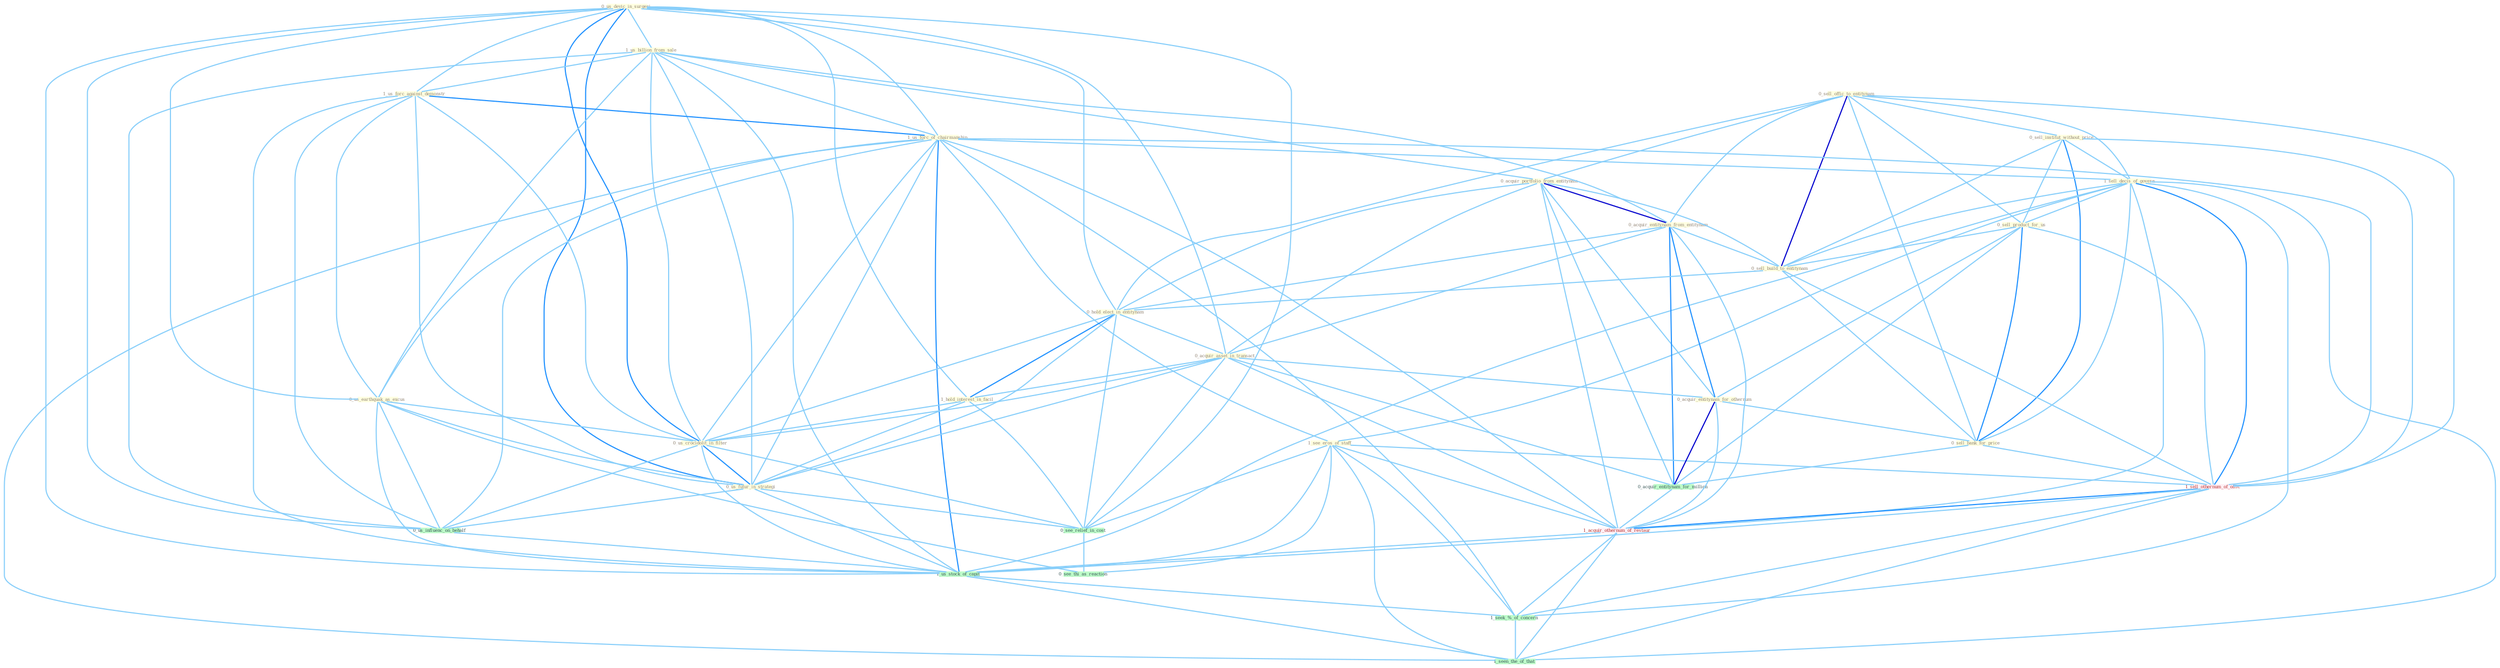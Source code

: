 Graph G{ 
    node
    [shape=polygon,style=filled,width=.5,height=.06,color="#BDFCC9",fixedsize=true,fontsize=4,
    fontcolor="#2f4f4f"];
    {node
    [color="#ffffe0", fontcolor="#8b7d6b"] "0_us_devic_in_surgeri " "0_sell_offic_to_entitynam " "0_sell_institut_without_price " "1_us_billion_from_sale " "1_us_forc_against_demonstr " "0_acquir_portfolio_from_entitynam " "1_us_forc_of_chairmanship " "1_sell_decis_of_govern " "0_us_earthquak_as_excus " "0_acquir_entitynam_from_entitynam " "0_sell_product_for_us " "0_sell_build_to_entitynam " "1_see_eros_of_staff " "0_hold_elect_in_entitynam " "0_acquir_asset_in_transact " "0_acquir_entitynam_for_othernum " "1_hold_interest_in_facil " "0_us_crocidolit_in_filter " "0_sell_bank_for_price " "0_us_futur_in_strategi "}
{node [color="#fff0f5", fontcolor="#b22222"] "1_sell_othernum_of_offic " "1_acquir_othernum_of_restaur "}
edge [color="#B0E2FF"];

	"0_us_devic_in_surgeri " -- "1_us_billion_from_sale " [w="1", color="#87cefa" ];
	"0_us_devic_in_surgeri " -- "1_us_forc_against_demonstr " [w="1", color="#87cefa" ];
	"0_us_devic_in_surgeri " -- "1_us_forc_of_chairmanship " [w="1", color="#87cefa" ];
	"0_us_devic_in_surgeri " -- "0_us_earthquak_as_excus " [w="1", color="#87cefa" ];
	"0_us_devic_in_surgeri " -- "0_hold_elect_in_entitynam " [w="1", color="#87cefa" ];
	"0_us_devic_in_surgeri " -- "0_acquir_asset_in_transact " [w="1", color="#87cefa" ];
	"0_us_devic_in_surgeri " -- "1_hold_interest_in_facil " [w="1", color="#87cefa" ];
	"0_us_devic_in_surgeri " -- "0_us_crocidolit_in_filter " [w="2", color="#1e90ff" , len=0.8];
	"0_us_devic_in_surgeri " -- "0_us_futur_in_strategi " [w="2", color="#1e90ff" , len=0.8];
	"0_us_devic_in_surgeri " -- "0_us_influenc_on_behalf " [w="1", color="#87cefa" ];
	"0_us_devic_in_surgeri " -- "0_see_relief_in_cost " [w="1", color="#87cefa" ];
	"0_us_devic_in_surgeri " -- "1_us_stock_of_capit " [w="1", color="#87cefa" ];
	"0_sell_offic_to_entitynam " -- "0_sell_institut_without_price " [w="1", color="#87cefa" ];
	"0_sell_offic_to_entitynam " -- "0_acquir_portfolio_from_entitynam " [w="1", color="#87cefa" ];
	"0_sell_offic_to_entitynam " -- "1_sell_decis_of_govern " [w="1", color="#87cefa" ];
	"0_sell_offic_to_entitynam " -- "0_acquir_entitynam_from_entitynam " [w="1", color="#87cefa" ];
	"0_sell_offic_to_entitynam " -- "0_sell_product_for_us " [w="1", color="#87cefa" ];
	"0_sell_offic_to_entitynam " -- "0_sell_build_to_entitynam " [w="3", color="#0000cd" , len=0.6];
	"0_sell_offic_to_entitynam " -- "0_hold_elect_in_entitynam " [w="1", color="#87cefa" ];
	"0_sell_offic_to_entitynam " -- "0_sell_bank_for_price " [w="1", color="#87cefa" ];
	"0_sell_offic_to_entitynam " -- "1_sell_othernum_of_offic " [w="1", color="#87cefa" ];
	"0_sell_institut_without_price " -- "1_sell_decis_of_govern " [w="1", color="#87cefa" ];
	"0_sell_institut_without_price " -- "0_sell_product_for_us " [w="1", color="#87cefa" ];
	"0_sell_institut_without_price " -- "0_sell_build_to_entitynam " [w="1", color="#87cefa" ];
	"0_sell_institut_without_price " -- "0_sell_bank_for_price " [w="2", color="#1e90ff" , len=0.8];
	"0_sell_institut_without_price " -- "1_sell_othernum_of_offic " [w="1", color="#87cefa" ];
	"1_us_billion_from_sale " -- "1_us_forc_against_demonstr " [w="1", color="#87cefa" ];
	"1_us_billion_from_sale " -- "0_acquir_portfolio_from_entitynam " [w="1", color="#87cefa" ];
	"1_us_billion_from_sale " -- "1_us_forc_of_chairmanship " [w="1", color="#87cefa" ];
	"1_us_billion_from_sale " -- "0_us_earthquak_as_excus " [w="1", color="#87cefa" ];
	"1_us_billion_from_sale " -- "0_acquir_entitynam_from_entitynam " [w="1", color="#87cefa" ];
	"1_us_billion_from_sale " -- "0_us_crocidolit_in_filter " [w="1", color="#87cefa" ];
	"1_us_billion_from_sale " -- "0_us_futur_in_strategi " [w="1", color="#87cefa" ];
	"1_us_billion_from_sale " -- "0_us_influenc_on_behalf " [w="1", color="#87cefa" ];
	"1_us_billion_from_sale " -- "1_us_stock_of_capit " [w="1", color="#87cefa" ];
	"1_us_forc_against_demonstr " -- "1_us_forc_of_chairmanship " [w="2", color="#1e90ff" , len=0.8];
	"1_us_forc_against_demonstr " -- "0_us_earthquak_as_excus " [w="1", color="#87cefa" ];
	"1_us_forc_against_demonstr " -- "0_us_crocidolit_in_filter " [w="1", color="#87cefa" ];
	"1_us_forc_against_demonstr " -- "0_us_futur_in_strategi " [w="1", color="#87cefa" ];
	"1_us_forc_against_demonstr " -- "0_us_influenc_on_behalf " [w="1", color="#87cefa" ];
	"1_us_forc_against_demonstr " -- "1_us_stock_of_capit " [w="1", color="#87cefa" ];
	"0_acquir_portfolio_from_entitynam " -- "0_acquir_entitynam_from_entitynam " [w="3", color="#0000cd" , len=0.6];
	"0_acquir_portfolio_from_entitynam " -- "0_sell_build_to_entitynam " [w="1", color="#87cefa" ];
	"0_acquir_portfolio_from_entitynam " -- "0_hold_elect_in_entitynam " [w="1", color="#87cefa" ];
	"0_acquir_portfolio_from_entitynam " -- "0_acquir_asset_in_transact " [w="1", color="#87cefa" ];
	"0_acquir_portfolio_from_entitynam " -- "0_acquir_entitynam_for_othernum " [w="1", color="#87cefa" ];
	"0_acquir_portfolio_from_entitynam " -- "0_acquir_entitynam_for_million " [w="1", color="#87cefa" ];
	"0_acquir_portfolio_from_entitynam " -- "1_acquir_othernum_of_restaur " [w="1", color="#87cefa" ];
	"1_us_forc_of_chairmanship " -- "1_sell_decis_of_govern " [w="1", color="#87cefa" ];
	"1_us_forc_of_chairmanship " -- "0_us_earthquak_as_excus " [w="1", color="#87cefa" ];
	"1_us_forc_of_chairmanship " -- "1_see_eros_of_staff " [w="1", color="#87cefa" ];
	"1_us_forc_of_chairmanship " -- "0_us_crocidolit_in_filter " [w="1", color="#87cefa" ];
	"1_us_forc_of_chairmanship " -- "0_us_futur_in_strategi " [w="1", color="#87cefa" ];
	"1_us_forc_of_chairmanship " -- "1_sell_othernum_of_offic " [w="1", color="#87cefa" ];
	"1_us_forc_of_chairmanship " -- "0_us_influenc_on_behalf " [w="1", color="#87cefa" ];
	"1_us_forc_of_chairmanship " -- "1_acquir_othernum_of_restaur " [w="1", color="#87cefa" ];
	"1_us_forc_of_chairmanship " -- "1_us_stock_of_capit " [w="2", color="#1e90ff" , len=0.8];
	"1_us_forc_of_chairmanship " -- "1_seek_%_of_concern " [w="1", color="#87cefa" ];
	"1_us_forc_of_chairmanship " -- "1_seen_the_of_that " [w="1", color="#87cefa" ];
	"1_sell_decis_of_govern " -- "0_sell_product_for_us " [w="1", color="#87cefa" ];
	"1_sell_decis_of_govern " -- "0_sell_build_to_entitynam " [w="1", color="#87cefa" ];
	"1_sell_decis_of_govern " -- "1_see_eros_of_staff " [w="1", color="#87cefa" ];
	"1_sell_decis_of_govern " -- "0_sell_bank_for_price " [w="1", color="#87cefa" ];
	"1_sell_decis_of_govern " -- "1_sell_othernum_of_offic " [w="2", color="#1e90ff" , len=0.8];
	"1_sell_decis_of_govern " -- "1_acquir_othernum_of_restaur " [w="1", color="#87cefa" ];
	"1_sell_decis_of_govern " -- "1_us_stock_of_capit " [w="1", color="#87cefa" ];
	"1_sell_decis_of_govern " -- "1_seek_%_of_concern " [w="1", color="#87cefa" ];
	"1_sell_decis_of_govern " -- "1_seen_the_of_that " [w="1", color="#87cefa" ];
	"0_us_earthquak_as_excus " -- "0_us_crocidolit_in_filter " [w="1", color="#87cefa" ];
	"0_us_earthquak_as_excus " -- "0_us_futur_in_strategi " [w="1", color="#87cefa" ];
	"0_us_earthquak_as_excus " -- "0_us_influenc_on_behalf " [w="1", color="#87cefa" ];
	"0_us_earthquak_as_excus " -- "0_see_thi_as_reaction " [w="1", color="#87cefa" ];
	"0_us_earthquak_as_excus " -- "1_us_stock_of_capit " [w="1", color="#87cefa" ];
	"0_acquir_entitynam_from_entitynam " -- "0_sell_build_to_entitynam " [w="1", color="#87cefa" ];
	"0_acquir_entitynam_from_entitynam " -- "0_hold_elect_in_entitynam " [w="1", color="#87cefa" ];
	"0_acquir_entitynam_from_entitynam " -- "0_acquir_asset_in_transact " [w="1", color="#87cefa" ];
	"0_acquir_entitynam_from_entitynam " -- "0_acquir_entitynam_for_othernum " [w="2", color="#1e90ff" , len=0.8];
	"0_acquir_entitynam_from_entitynam " -- "0_acquir_entitynam_for_million " [w="2", color="#1e90ff" , len=0.8];
	"0_acquir_entitynam_from_entitynam " -- "1_acquir_othernum_of_restaur " [w="1", color="#87cefa" ];
	"0_sell_product_for_us " -- "0_sell_build_to_entitynam " [w="1", color="#87cefa" ];
	"0_sell_product_for_us " -- "0_acquir_entitynam_for_othernum " [w="1", color="#87cefa" ];
	"0_sell_product_for_us " -- "0_sell_bank_for_price " [w="2", color="#1e90ff" , len=0.8];
	"0_sell_product_for_us " -- "0_acquir_entitynam_for_million " [w="1", color="#87cefa" ];
	"0_sell_product_for_us " -- "1_sell_othernum_of_offic " [w="1", color="#87cefa" ];
	"0_sell_build_to_entitynam " -- "0_hold_elect_in_entitynam " [w="1", color="#87cefa" ];
	"0_sell_build_to_entitynam " -- "0_sell_bank_for_price " [w="1", color="#87cefa" ];
	"0_sell_build_to_entitynam " -- "1_sell_othernum_of_offic " [w="1", color="#87cefa" ];
	"1_see_eros_of_staff " -- "1_sell_othernum_of_offic " [w="1", color="#87cefa" ];
	"1_see_eros_of_staff " -- "0_see_relief_in_cost " [w="1", color="#87cefa" ];
	"1_see_eros_of_staff " -- "0_see_thi_as_reaction " [w="1", color="#87cefa" ];
	"1_see_eros_of_staff " -- "1_acquir_othernum_of_restaur " [w="1", color="#87cefa" ];
	"1_see_eros_of_staff " -- "1_us_stock_of_capit " [w="1", color="#87cefa" ];
	"1_see_eros_of_staff " -- "1_seek_%_of_concern " [w="1", color="#87cefa" ];
	"1_see_eros_of_staff " -- "1_seen_the_of_that " [w="1", color="#87cefa" ];
	"0_hold_elect_in_entitynam " -- "0_acquir_asset_in_transact " [w="1", color="#87cefa" ];
	"0_hold_elect_in_entitynam " -- "1_hold_interest_in_facil " [w="2", color="#1e90ff" , len=0.8];
	"0_hold_elect_in_entitynam " -- "0_us_crocidolit_in_filter " [w="1", color="#87cefa" ];
	"0_hold_elect_in_entitynam " -- "0_us_futur_in_strategi " [w="1", color="#87cefa" ];
	"0_hold_elect_in_entitynam " -- "0_see_relief_in_cost " [w="1", color="#87cefa" ];
	"0_acquir_asset_in_transact " -- "0_acquir_entitynam_for_othernum " [w="1", color="#87cefa" ];
	"0_acquir_asset_in_transact " -- "1_hold_interest_in_facil " [w="1", color="#87cefa" ];
	"0_acquir_asset_in_transact " -- "0_us_crocidolit_in_filter " [w="1", color="#87cefa" ];
	"0_acquir_asset_in_transact " -- "0_us_futur_in_strategi " [w="1", color="#87cefa" ];
	"0_acquir_asset_in_transact " -- "0_acquir_entitynam_for_million " [w="1", color="#87cefa" ];
	"0_acquir_asset_in_transact " -- "0_see_relief_in_cost " [w="1", color="#87cefa" ];
	"0_acquir_asset_in_transact " -- "1_acquir_othernum_of_restaur " [w="1", color="#87cefa" ];
	"0_acquir_entitynam_for_othernum " -- "0_sell_bank_for_price " [w="1", color="#87cefa" ];
	"0_acquir_entitynam_for_othernum " -- "0_acquir_entitynam_for_million " [w="3", color="#0000cd" , len=0.6];
	"0_acquir_entitynam_for_othernum " -- "1_acquir_othernum_of_restaur " [w="1", color="#87cefa" ];
	"1_hold_interest_in_facil " -- "0_us_crocidolit_in_filter " [w="1", color="#87cefa" ];
	"1_hold_interest_in_facil " -- "0_us_futur_in_strategi " [w="1", color="#87cefa" ];
	"1_hold_interest_in_facil " -- "0_see_relief_in_cost " [w="1", color="#87cefa" ];
	"0_us_crocidolit_in_filter " -- "0_us_futur_in_strategi " [w="2", color="#1e90ff" , len=0.8];
	"0_us_crocidolit_in_filter " -- "0_us_influenc_on_behalf " [w="1", color="#87cefa" ];
	"0_us_crocidolit_in_filter " -- "0_see_relief_in_cost " [w="1", color="#87cefa" ];
	"0_us_crocidolit_in_filter " -- "1_us_stock_of_capit " [w="1", color="#87cefa" ];
	"0_sell_bank_for_price " -- "0_acquir_entitynam_for_million " [w="1", color="#87cefa" ];
	"0_sell_bank_for_price " -- "1_sell_othernum_of_offic " [w="1", color="#87cefa" ];
	"0_us_futur_in_strategi " -- "0_us_influenc_on_behalf " [w="1", color="#87cefa" ];
	"0_us_futur_in_strategi " -- "0_see_relief_in_cost " [w="1", color="#87cefa" ];
	"0_us_futur_in_strategi " -- "1_us_stock_of_capit " [w="1", color="#87cefa" ];
	"0_acquir_entitynam_for_million " -- "1_acquir_othernum_of_restaur " [w="1", color="#87cefa" ];
	"1_sell_othernum_of_offic " -- "1_acquir_othernum_of_restaur " [w="2", color="#1e90ff" , len=0.8];
	"1_sell_othernum_of_offic " -- "1_us_stock_of_capit " [w="1", color="#87cefa" ];
	"1_sell_othernum_of_offic " -- "1_seek_%_of_concern " [w="1", color="#87cefa" ];
	"1_sell_othernum_of_offic " -- "1_seen_the_of_that " [w="1", color="#87cefa" ];
	"0_us_influenc_on_behalf " -- "1_us_stock_of_capit " [w="1", color="#87cefa" ];
	"0_see_relief_in_cost " -- "0_see_thi_as_reaction " [w="1", color="#87cefa" ];
	"1_acquir_othernum_of_restaur " -- "1_us_stock_of_capit " [w="1", color="#87cefa" ];
	"1_acquir_othernum_of_restaur " -- "1_seek_%_of_concern " [w="1", color="#87cefa" ];
	"1_acquir_othernum_of_restaur " -- "1_seen_the_of_that " [w="1", color="#87cefa" ];
	"1_us_stock_of_capit " -- "1_seek_%_of_concern " [w="1", color="#87cefa" ];
	"1_us_stock_of_capit " -- "1_seen_the_of_that " [w="1", color="#87cefa" ];
	"1_seek_%_of_concern " -- "1_seen_the_of_that " [w="1", color="#87cefa" ];
}